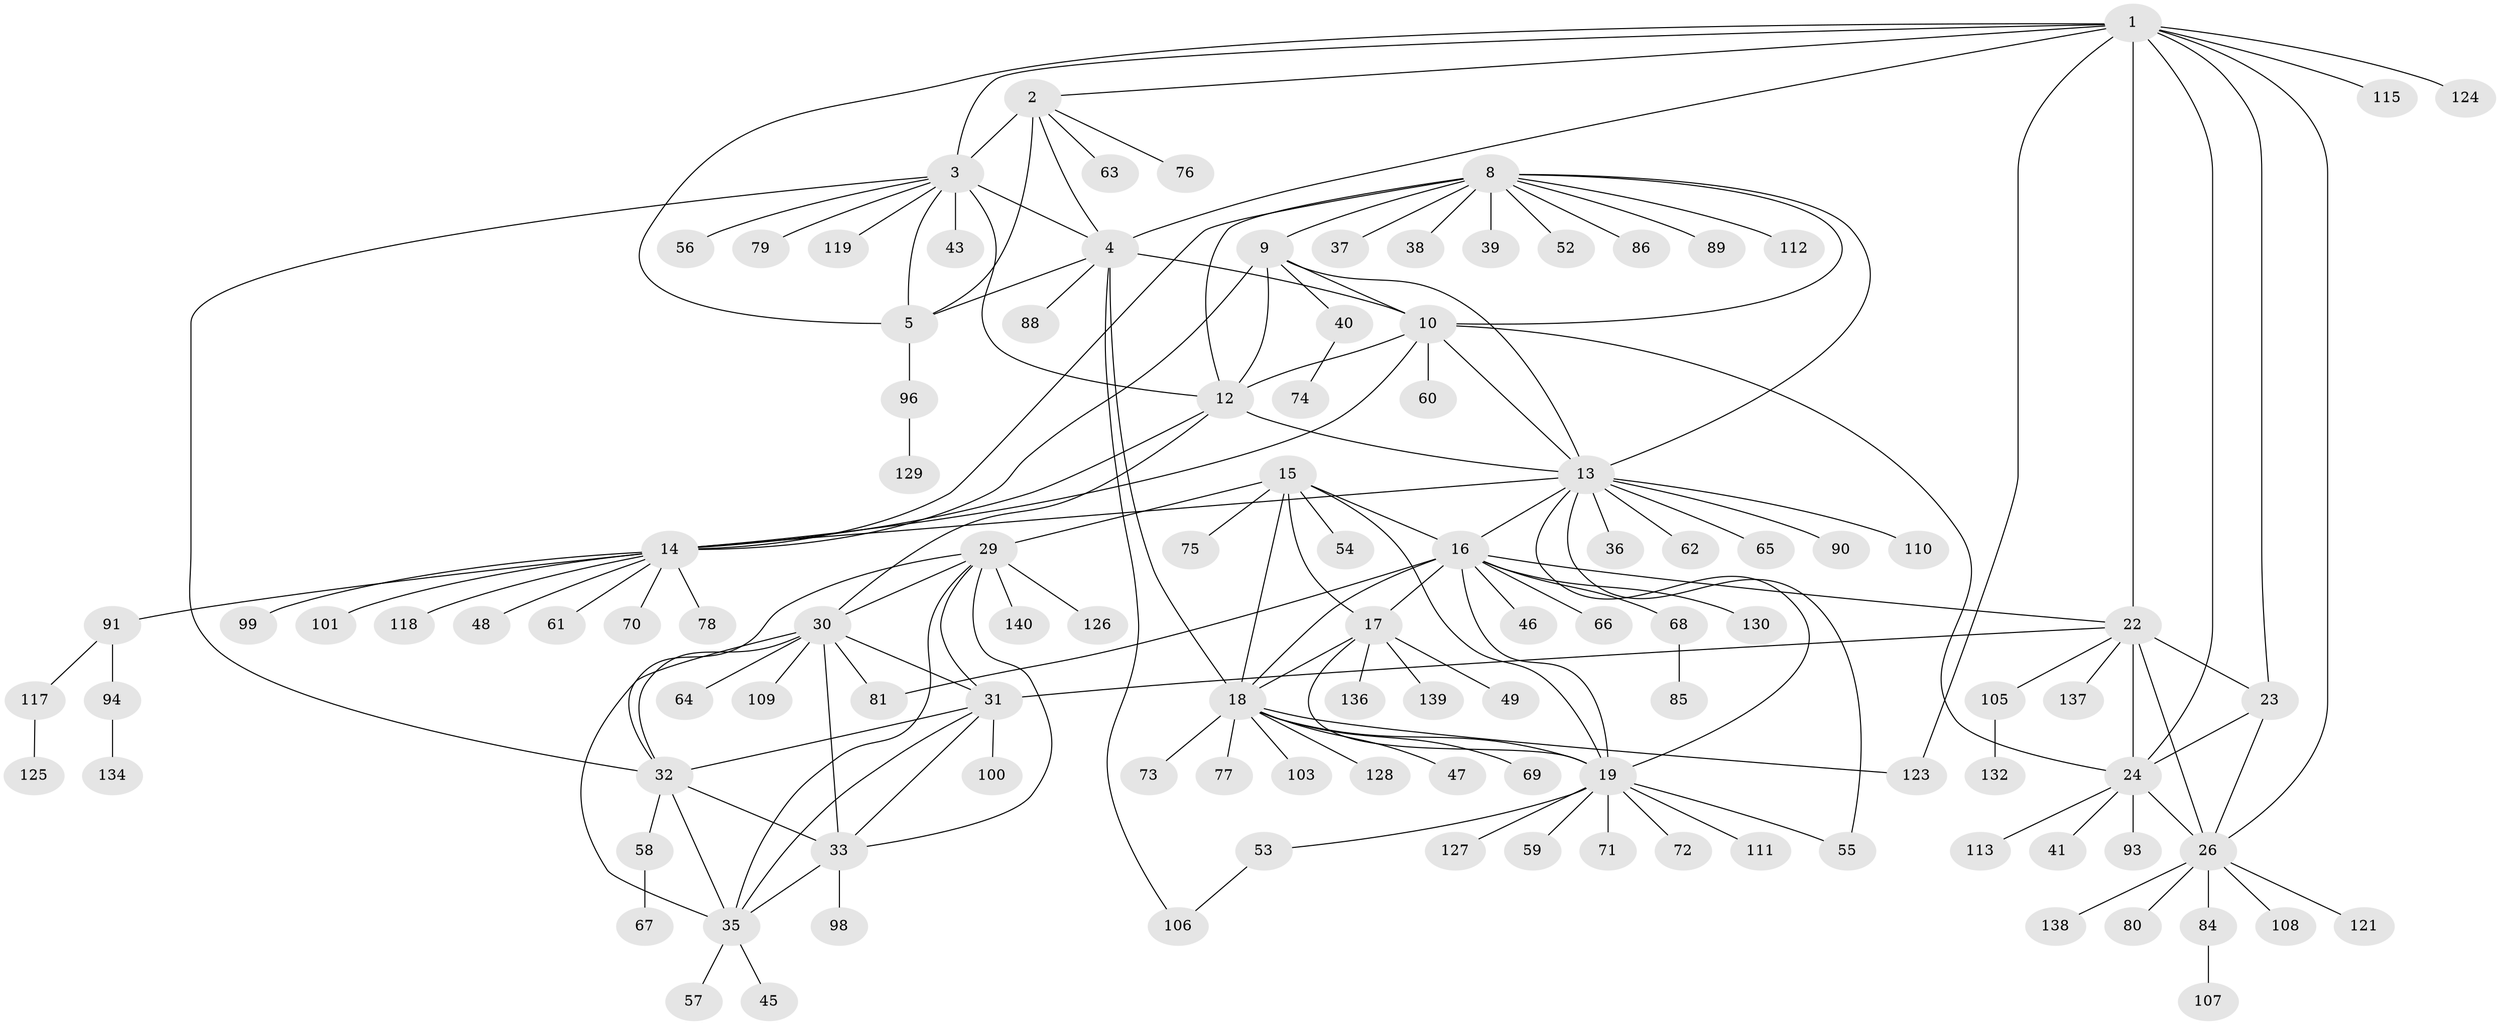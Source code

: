 // Generated by graph-tools (version 1.1) at 2025/52/02/27/25 19:52:22]
// undirected, 112 vertices, 161 edges
graph export_dot {
graph [start="1"]
  node [color=gray90,style=filled];
  1 [super="+25"];
  2 [super="+6"];
  3 [super="+7"];
  4 [super="+122"];
  5 [super="+42"];
  8 [super="+11"];
  9 [super="+92"];
  10 [super="+50"];
  12 [super="+133"];
  13 [super="+51"];
  14 [super="+102"];
  15;
  16 [super="+20"];
  17 [super="+83"];
  18 [super="+21"];
  19 [super="+97"];
  22 [super="+44"];
  23;
  24 [super="+28"];
  26 [super="+27"];
  29 [super="+114"];
  30;
  31 [super="+82"];
  32 [super="+34"];
  33 [super="+135"];
  35;
  36;
  37;
  38;
  39;
  40;
  41;
  43 [super="+95"];
  45 [super="+116"];
  46;
  47;
  48;
  49;
  52;
  53;
  54;
  55;
  56;
  57;
  58;
  59;
  60;
  61 [super="+131"];
  62 [super="+104"];
  63;
  64;
  65;
  66;
  67;
  68;
  69;
  70;
  71;
  72;
  73;
  74 [super="+120"];
  75;
  76;
  77;
  78;
  79;
  80;
  81;
  84 [super="+87"];
  85;
  86;
  88;
  89;
  90;
  91;
  93;
  94;
  96;
  98;
  99;
  100;
  101;
  103;
  105;
  106;
  107;
  108;
  109;
  110;
  111;
  112;
  113;
  115;
  117;
  118;
  119;
  121;
  123;
  124;
  125;
  126;
  127;
  128;
  129;
  130;
  132;
  134;
  136;
  137;
  138;
  139;
  140;
  1 -- 2 [weight=2];
  1 -- 3 [weight=2];
  1 -- 4;
  1 -- 5;
  1 -- 124;
  1 -- 123;
  1 -- 115;
  1 -- 22;
  1 -- 23;
  1 -- 24 [weight=2];
  1 -- 26 [weight=2];
  2 -- 3 [weight=4];
  2 -- 4 [weight=2];
  2 -- 5 [weight=2];
  2 -- 63;
  2 -- 76;
  3 -- 4 [weight=2];
  3 -- 5 [weight=2];
  3 -- 56;
  3 -- 119;
  3 -- 32;
  3 -- 43;
  3 -- 79;
  3 -- 12;
  4 -- 5;
  4 -- 10;
  4 -- 88;
  4 -- 106;
  4 -- 18;
  5 -- 96;
  8 -- 9 [weight=2];
  8 -- 10 [weight=2];
  8 -- 12 [weight=2];
  8 -- 13 [weight=2];
  8 -- 14 [weight=2];
  8 -- 37;
  8 -- 38;
  8 -- 39;
  8 -- 112;
  8 -- 52;
  8 -- 86;
  8 -- 89;
  9 -- 10;
  9 -- 12;
  9 -- 13;
  9 -- 14;
  9 -- 40;
  10 -- 12;
  10 -- 13;
  10 -- 14;
  10 -- 24;
  10 -- 60;
  12 -- 13;
  12 -- 14;
  12 -- 30;
  13 -- 14;
  13 -- 36;
  13 -- 55;
  13 -- 65;
  13 -- 110;
  13 -- 16;
  13 -- 19;
  13 -- 90;
  13 -- 62;
  14 -- 48;
  14 -- 61;
  14 -- 70;
  14 -- 78;
  14 -- 91;
  14 -- 99;
  14 -- 101;
  14 -- 118;
  15 -- 16 [weight=2];
  15 -- 17;
  15 -- 18 [weight=2];
  15 -- 19;
  15 -- 29;
  15 -- 54;
  15 -- 75;
  16 -- 17 [weight=2];
  16 -- 18 [weight=4];
  16 -- 19 [weight=2];
  16 -- 66;
  16 -- 81;
  16 -- 130;
  16 -- 68;
  16 -- 46;
  16 -- 22;
  17 -- 18 [weight=2];
  17 -- 19;
  17 -- 49;
  17 -- 139;
  17 -- 136;
  18 -- 19 [weight=2];
  18 -- 47;
  18 -- 69;
  18 -- 77;
  18 -- 103;
  18 -- 123;
  18 -- 128;
  18 -- 73;
  19 -- 53;
  19 -- 55;
  19 -- 59;
  19 -- 71;
  19 -- 72;
  19 -- 111;
  19 -- 127;
  22 -- 23;
  22 -- 24 [weight=2];
  22 -- 26 [weight=2];
  22 -- 31;
  22 -- 105;
  22 -- 137;
  23 -- 24 [weight=2];
  23 -- 26 [weight=2];
  24 -- 26 [weight=4];
  24 -- 41;
  24 -- 113;
  24 -- 93;
  26 -- 84;
  26 -- 108;
  26 -- 80;
  26 -- 138;
  26 -- 121;
  29 -- 30;
  29 -- 31;
  29 -- 32 [weight=2];
  29 -- 33;
  29 -- 35;
  29 -- 126;
  29 -- 140;
  30 -- 31;
  30 -- 32 [weight=2];
  30 -- 33;
  30 -- 35;
  30 -- 64;
  30 -- 81;
  30 -- 109;
  31 -- 32 [weight=2];
  31 -- 33;
  31 -- 35;
  31 -- 100;
  32 -- 33 [weight=2];
  32 -- 35 [weight=2];
  32 -- 58;
  33 -- 35;
  33 -- 98;
  35 -- 45;
  35 -- 57;
  40 -- 74;
  53 -- 106;
  58 -- 67;
  68 -- 85;
  84 -- 107;
  91 -- 94;
  91 -- 117;
  94 -- 134;
  96 -- 129;
  105 -- 132;
  117 -- 125;
}
